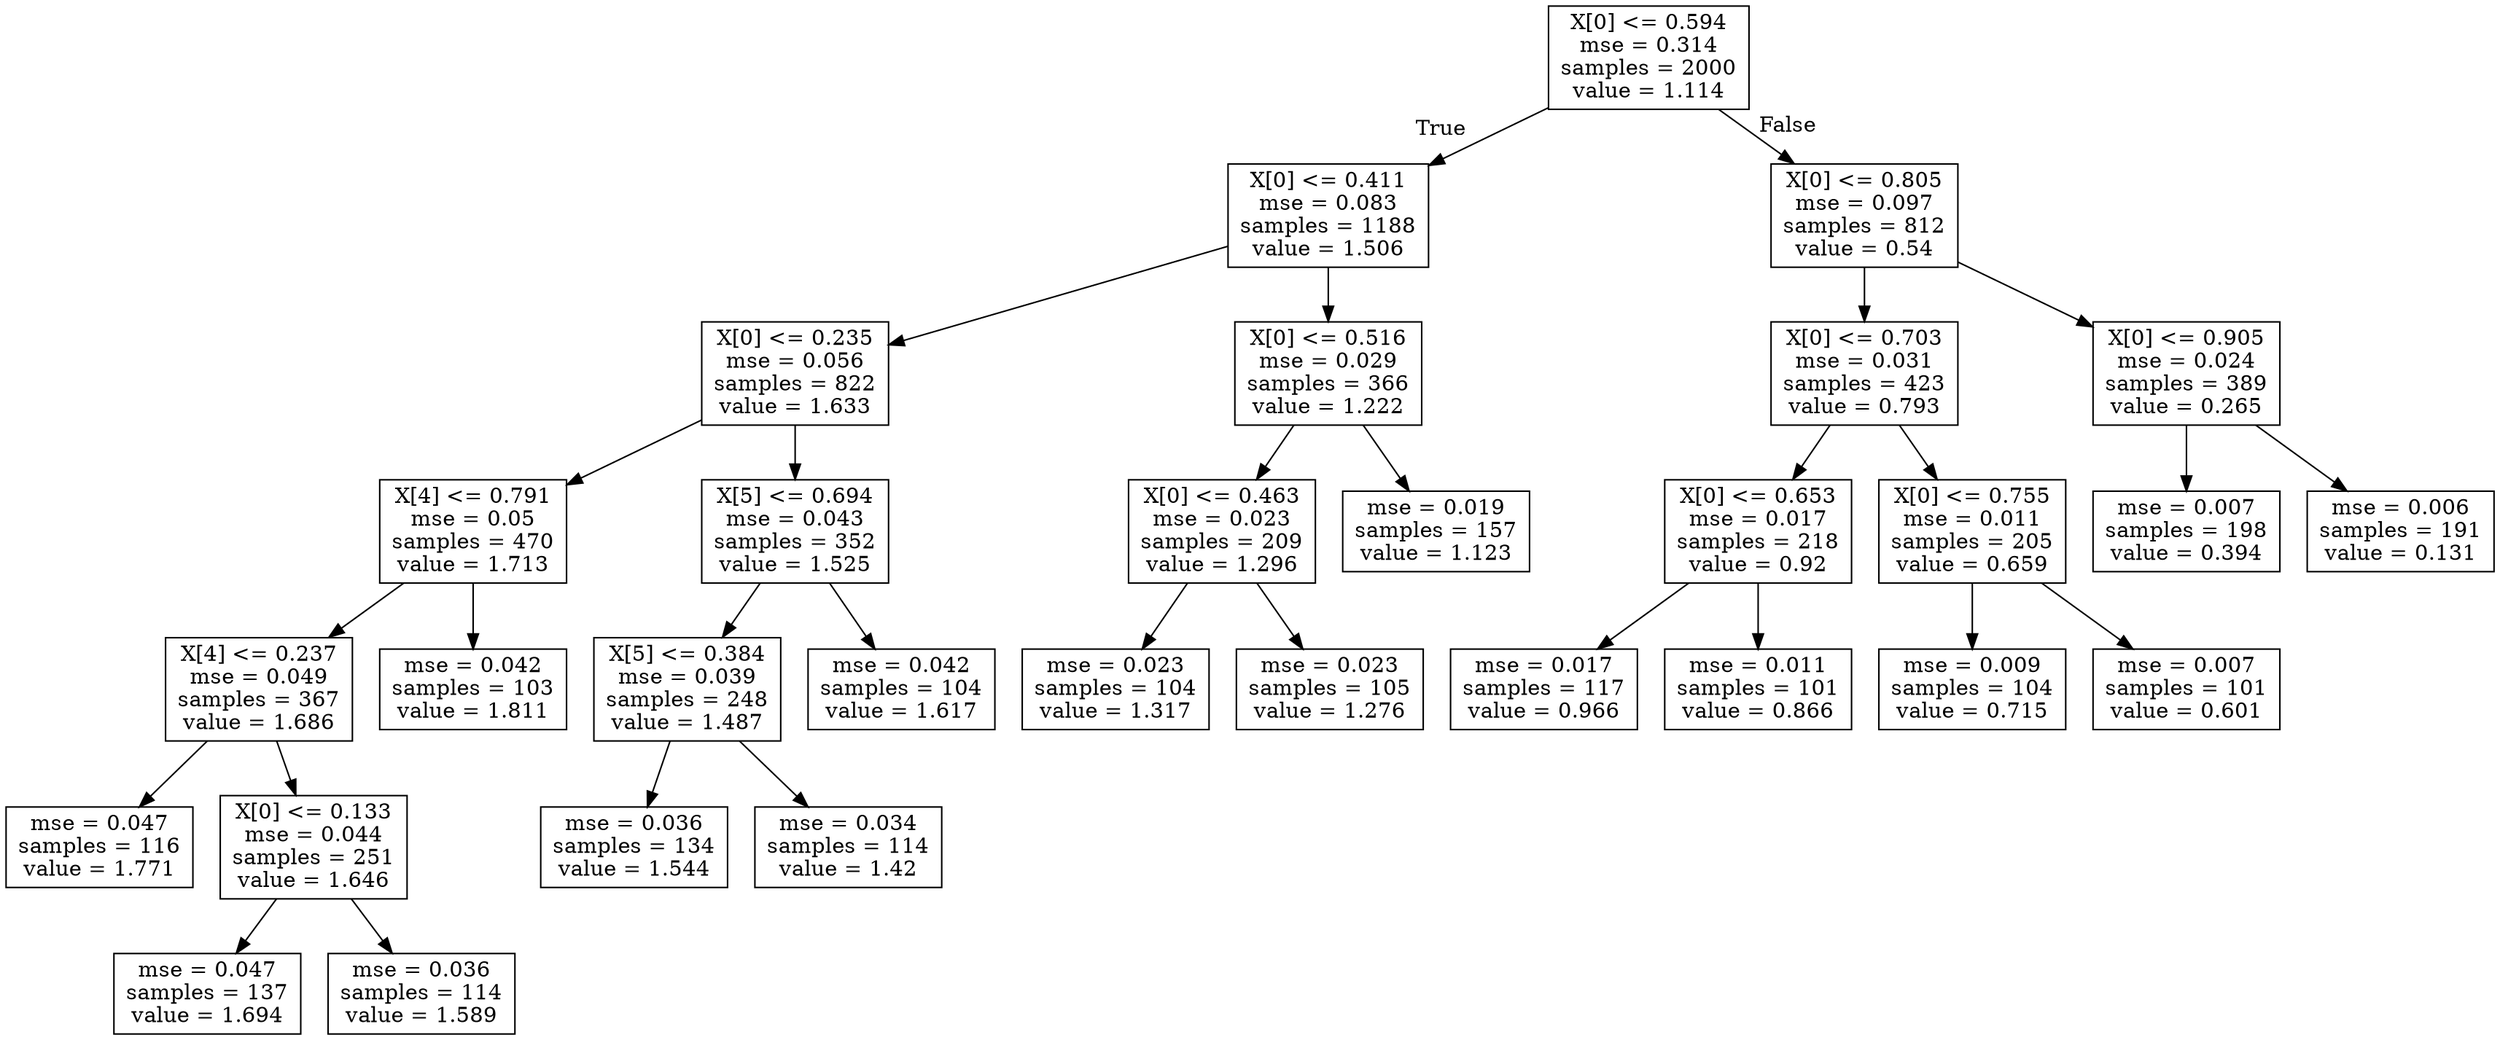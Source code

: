 digraph Tree {
node [shape=box] ;
0 [label="X[0] <= 0.594\nmse = 0.314\nsamples = 2000\nvalue = 1.114"] ;
1 [label="X[0] <= 0.411\nmse = 0.083\nsamples = 1188\nvalue = 1.506"] ;
0 -> 1 [labeldistance=2.5, labelangle=45, headlabel="True"] ;
2 [label="X[0] <= 0.235\nmse = 0.056\nsamples = 822\nvalue = 1.633"] ;
1 -> 2 ;
3 [label="X[4] <= 0.791\nmse = 0.05\nsamples = 470\nvalue = 1.713"] ;
2 -> 3 ;
4 [label="X[4] <= 0.237\nmse = 0.049\nsamples = 367\nvalue = 1.686"] ;
3 -> 4 ;
5 [label="mse = 0.047\nsamples = 116\nvalue = 1.771"] ;
4 -> 5 ;
6 [label="X[0] <= 0.133\nmse = 0.044\nsamples = 251\nvalue = 1.646"] ;
4 -> 6 ;
7 [label="mse = 0.047\nsamples = 137\nvalue = 1.694"] ;
6 -> 7 ;
8 [label="mse = 0.036\nsamples = 114\nvalue = 1.589"] ;
6 -> 8 ;
9 [label="mse = 0.042\nsamples = 103\nvalue = 1.811"] ;
3 -> 9 ;
10 [label="X[5] <= 0.694\nmse = 0.043\nsamples = 352\nvalue = 1.525"] ;
2 -> 10 ;
11 [label="X[5] <= 0.384\nmse = 0.039\nsamples = 248\nvalue = 1.487"] ;
10 -> 11 ;
12 [label="mse = 0.036\nsamples = 134\nvalue = 1.544"] ;
11 -> 12 ;
13 [label="mse = 0.034\nsamples = 114\nvalue = 1.42"] ;
11 -> 13 ;
14 [label="mse = 0.042\nsamples = 104\nvalue = 1.617"] ;
10 -> 14 ;
15 [label="X[0] <= 0.516\nmse = 0.029\nsamples = 366\nvalue = 1.222"] ;
1 -> 15 ;
16 [label="X[0] <= 0.463\nmse = 0.023\nsamples = 209\nvalue = 1.296"] ;
15 -> 16 ;
17 [label="mse = 0.023\nsamples = 104\nvalue = 1.317"] ;
16 -> 17 ;
18 [label="mse = 0.023\nsamples = 105\nvalue = 1.276"] ;
16 -> 18 ;
19 [label="mse = 0.019\nsamples = 157\nvalue = 1.123"] ;
15 -> 19 ;
20 [label="X[0] <= 0.805\nmse = 0.097\nsamples = 812\nvalue = 0.54"] ;
0 -> 20 [labeldistance=2.5, labelangle=-45, headlabel="False"] ;
21 [label="X[0] <= 0.703\nmse = 0.031\nsamples = 423\nvalue = 0.793"] ;
20 -> 21 ;
22 [label="X[0] <= 0.653\nmse = 0.017\nsamples = 218\nvalue = 0.92"] ;
21 -> 22 ;
23 [label="mse = 0.017\nsamples = 117\nvalue = 0.966"] ;
22 -> 23 ;
24 [label="mse = 0.011\nsamples = 101\nvalue = 0.866"] ;
22 -> 24 ;
25 [label="X[0] <= 0.755\nmse = 0.011\nsamples = 205\nvalue = 0.659"] ;
21 -> 25 ;
26 [label="mse = 0.009\nsamples = 104\nvalue = 0.715"] ;
25 -> 26 ;
27 [label="mse = 0.007\nsamples = 101\nvalue = 0.601"] ;
25 -> 27 ;
28 [label="X[0] <= 0.905\nmse = 0.024\nsamples = 389\nvalue = 0.265"] ;
20 -> 28 ;
29 [label="mse = 0.007\nsamples = 198\nvalue = 0.394"] ;
28 -> 29 ;
30 [label="mse = 0.006\nsamples = 191\nvalue = 0.131"] ;
28 -> 30 ;
}